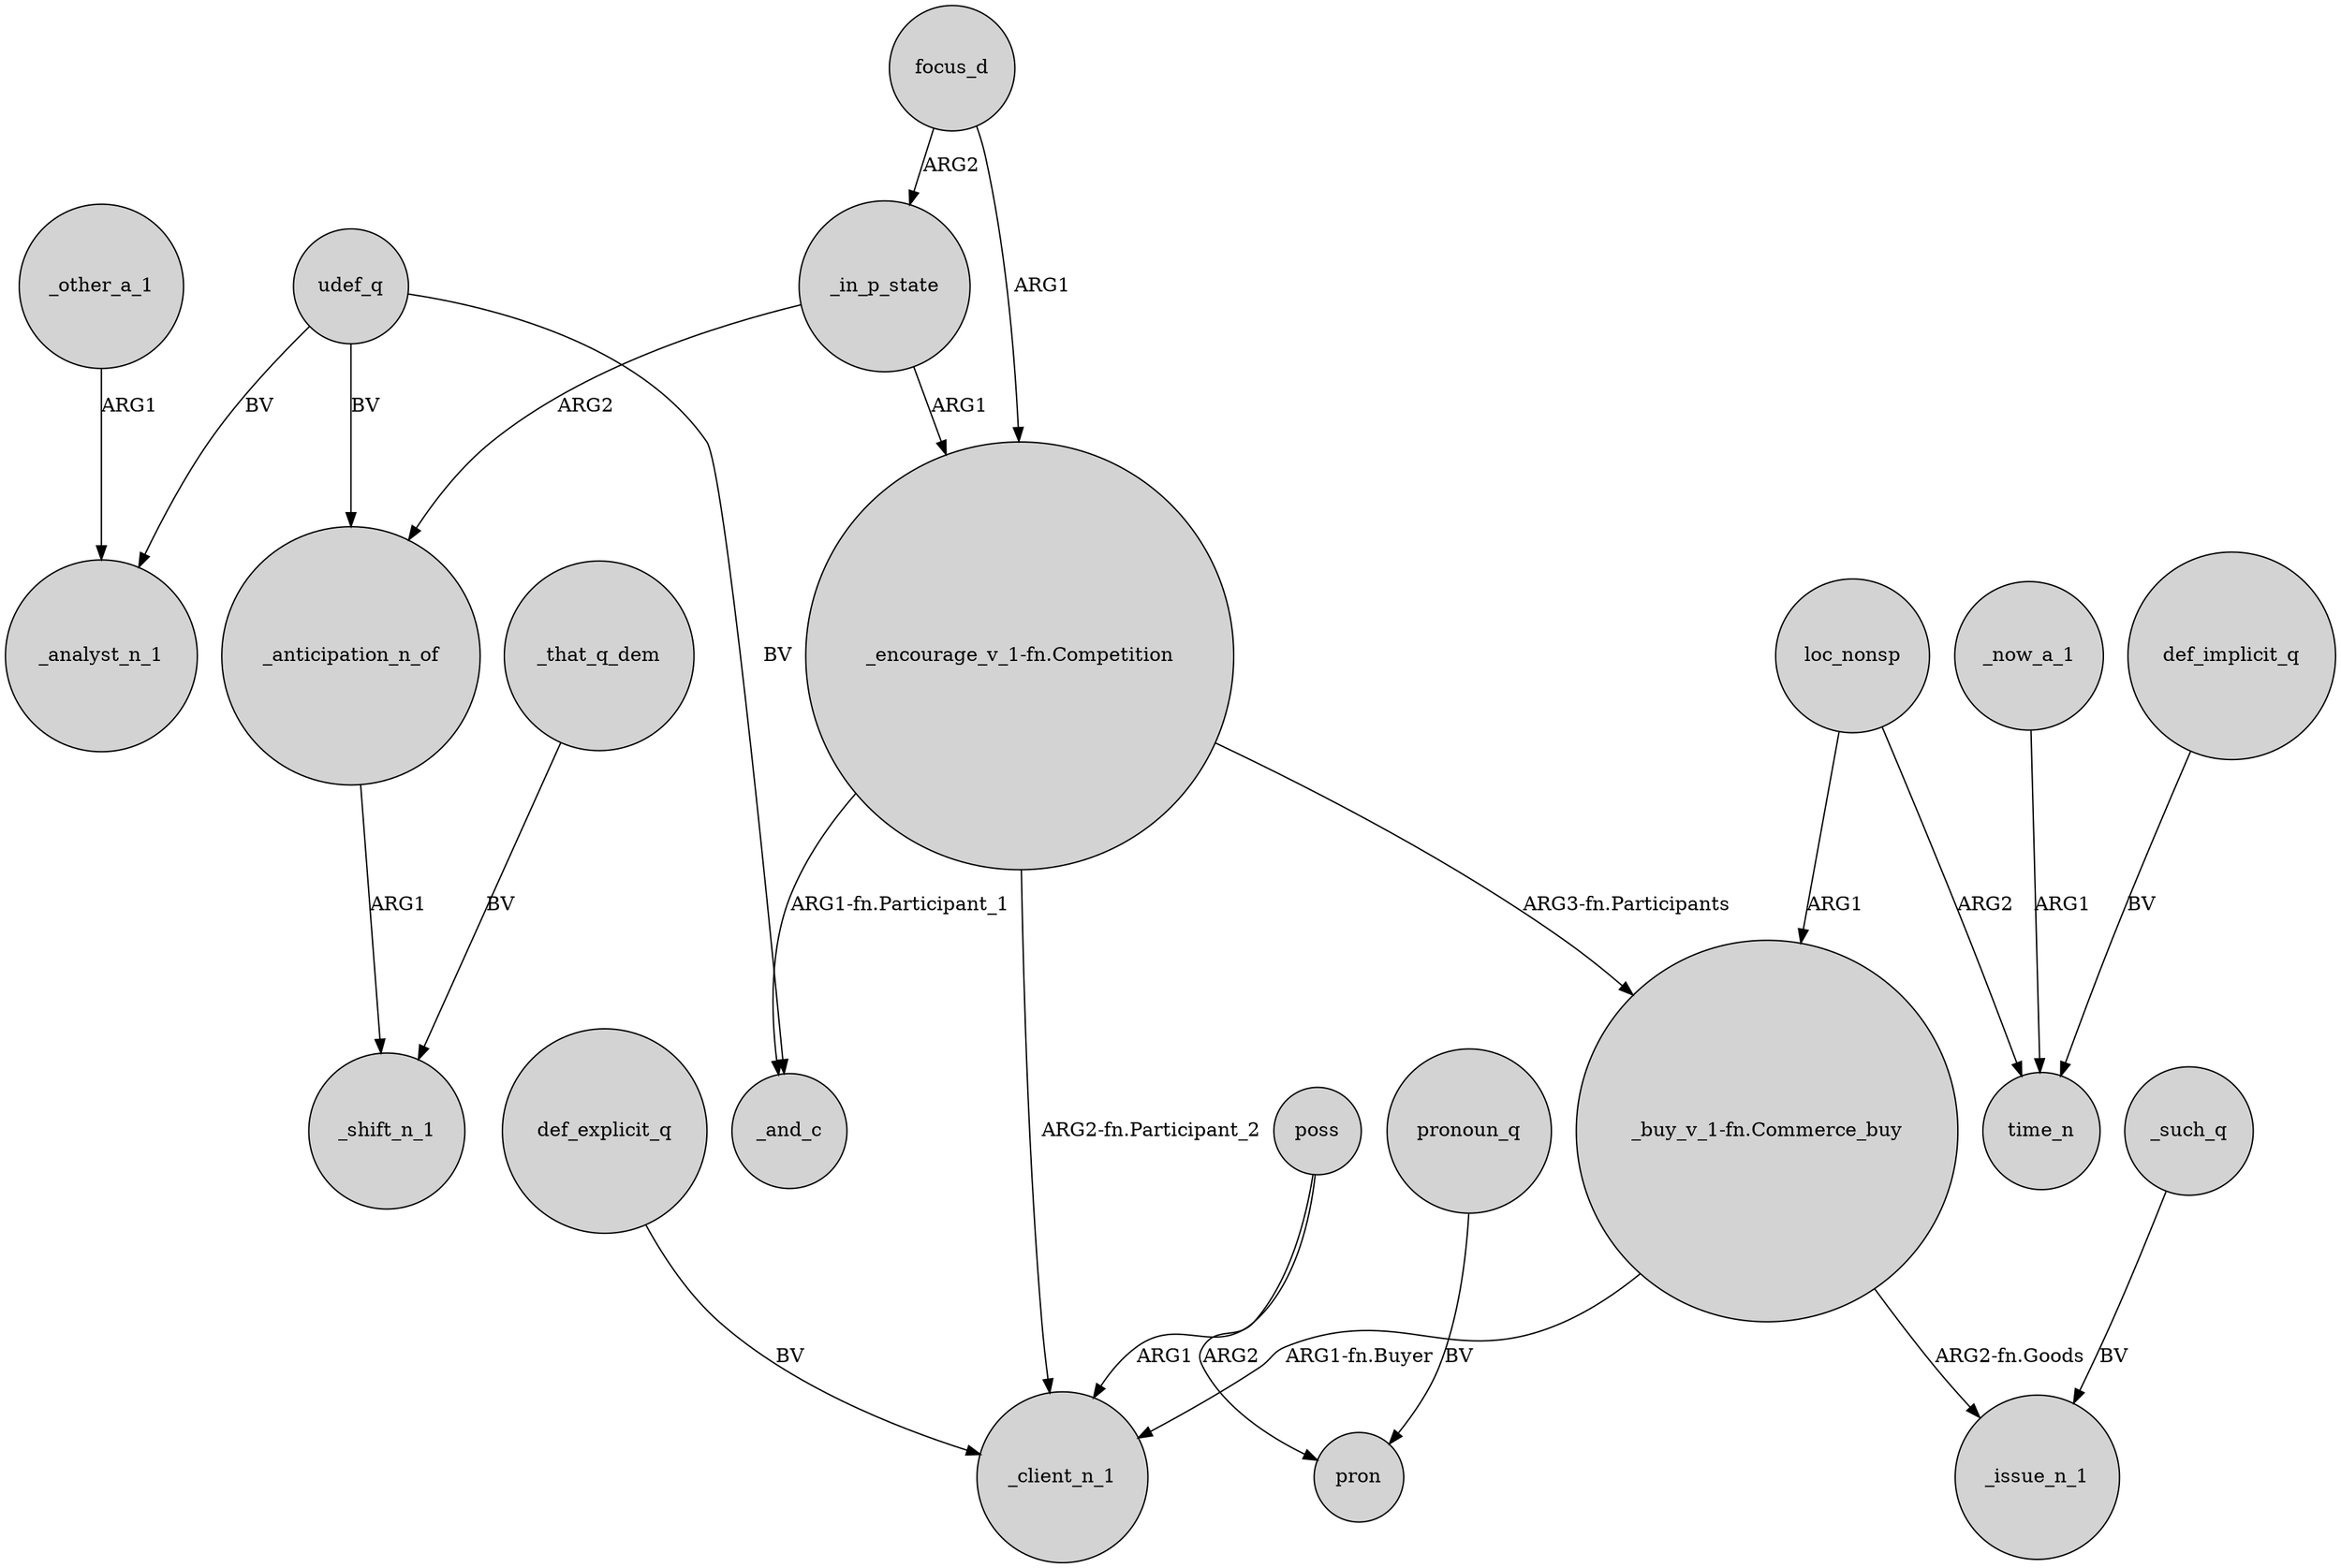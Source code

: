 digraph {
	node [shape=circle style=filled]
	focus_d -> _in_p_state [label=ARG2]
	poss -> _client_n_1 [label=ARG1]
	_in_p_state -> _anticipation_n_of [label=ARG2]
	"_encourage_v_1-fn.Competition" -> _and_c [label="ARG1-fn.Participant_1"]
	_other_a_1 -> _analyst_n_1 [label=ARG1]
	udef_q -> _analyst_n_1 [label=BV]
	_anticipation_n_of -> _shift_n_1 [label=ARG1]
	"_encourage_v_1-fn.Competition" -> _client_n_1 [label="ARG2-fn.Participant_2"]
	udef_q -> _and_c [label=BV]
	_now_a_1 -> time_n [label=ARG1]
	_that_q_dem -> _shift_n_1 [label=BV]
	pronoun_q -> pron [label=BV]
	_such_q -> _issue_n_1 [label=BV]
	poss -> pron [label=ARG2]
	"_buy_v_1-fn.Commerce_buy" -> _client_n_1 [label="ARG1-fn.Buyer"]
	udef_q -> _anticipation_n_of [label=BV]
	"_buy_v_1-fn.Commerce_buy" -> _issue_n_1 [label="ARG2-fn.Goods"]
	loc_nonsp -> "_buy_v_1-fn.Commerce_buy" [label=ARG1]
	_in_p_state -> "_encourage_v_1-fn.Competition" [label=ARG1]
	focus_d -> "_encourage_v_1-fn.Competition" [label=ARG1]
	loc_nonsp -> time_n [label=ARG2]
	"_encourage_v_1-fn.Competition" -> "_buy_v_1-fn.Commerce_buy" [label="ARG3-fn.Participants"]
	def_explicit_q -> _client_n_1 [label=BV]
	def_implicit_q -> time_n [label=BV]
}

